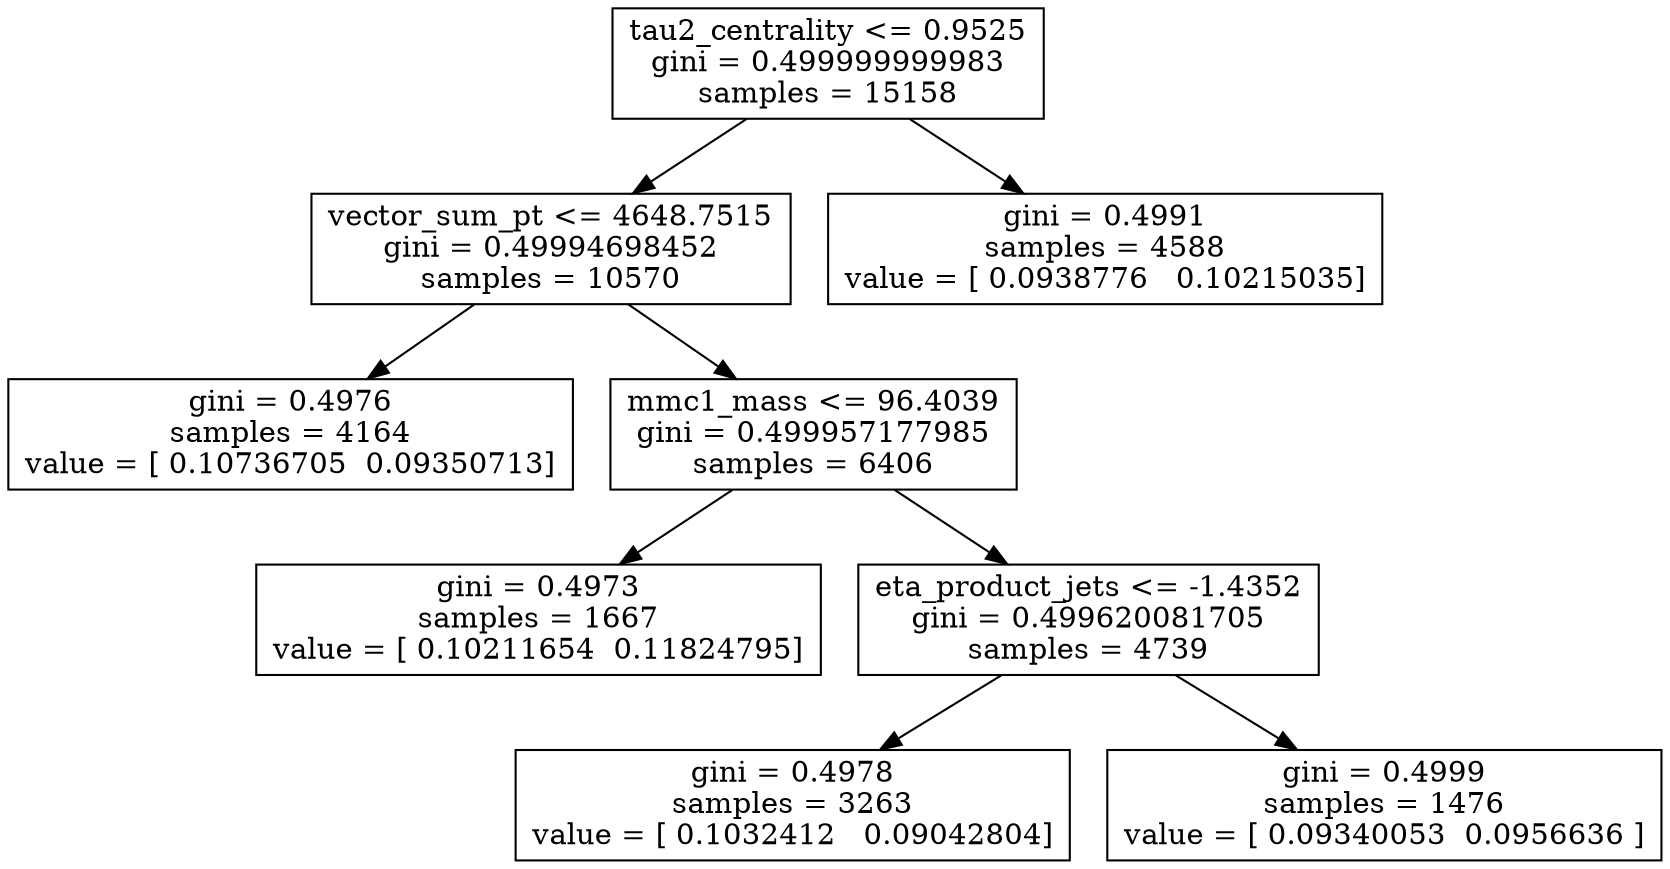 digraph Tree {
0 [label="tau2_centrality <= 0.9525\ngini = 0.499999999983\nsamples = 15158", shape="box"] ;
1 [label="vector_sum_pt <= 4648.7515\ngini = 0.49994698452\nsamples = 10570", shape="box"] ;
0 -> 1 ;
2 [label="gini = 0.4976\nsamples = 4164\nvalue = [ 0.10736705  0.09350713]", shape="box"] ;
1 -> 2 ;
3 [label="mmc1_mass <= 96.4039\ngini = 0.499957177985\nsamples = 6406", shape="box"] ;
1 -> 3 ;
4 [label="gini = 0.4973\nsamples = 1667\nvalue = [ 0.10211654  0.11824795]", shape="box"] ;
3 -> 4 ;
5 [label="eta_product_jets <= -1.4352\ngini = 0.499620081705\nsamples = 4739", shape="box"] ;
3 -> 5 ;
6 [label="gini = 0.4978\nsamples = 3263\nvalue = [ 0.1032412   0.09042804]", shape="box"] ;
5 -> 6 ;
7 [label="gini = 0.4999\nsamples = 1476\nvalue = [ 0.09340053  0.0956636 ]", shape="box"] ;
5 -> 7 ;
8 [label="gini = 0.4991\nsamples = 4588\nvalue = [ 0.0938776   0.10215035]", shape="box"] ;
0 -> 8 ;
}